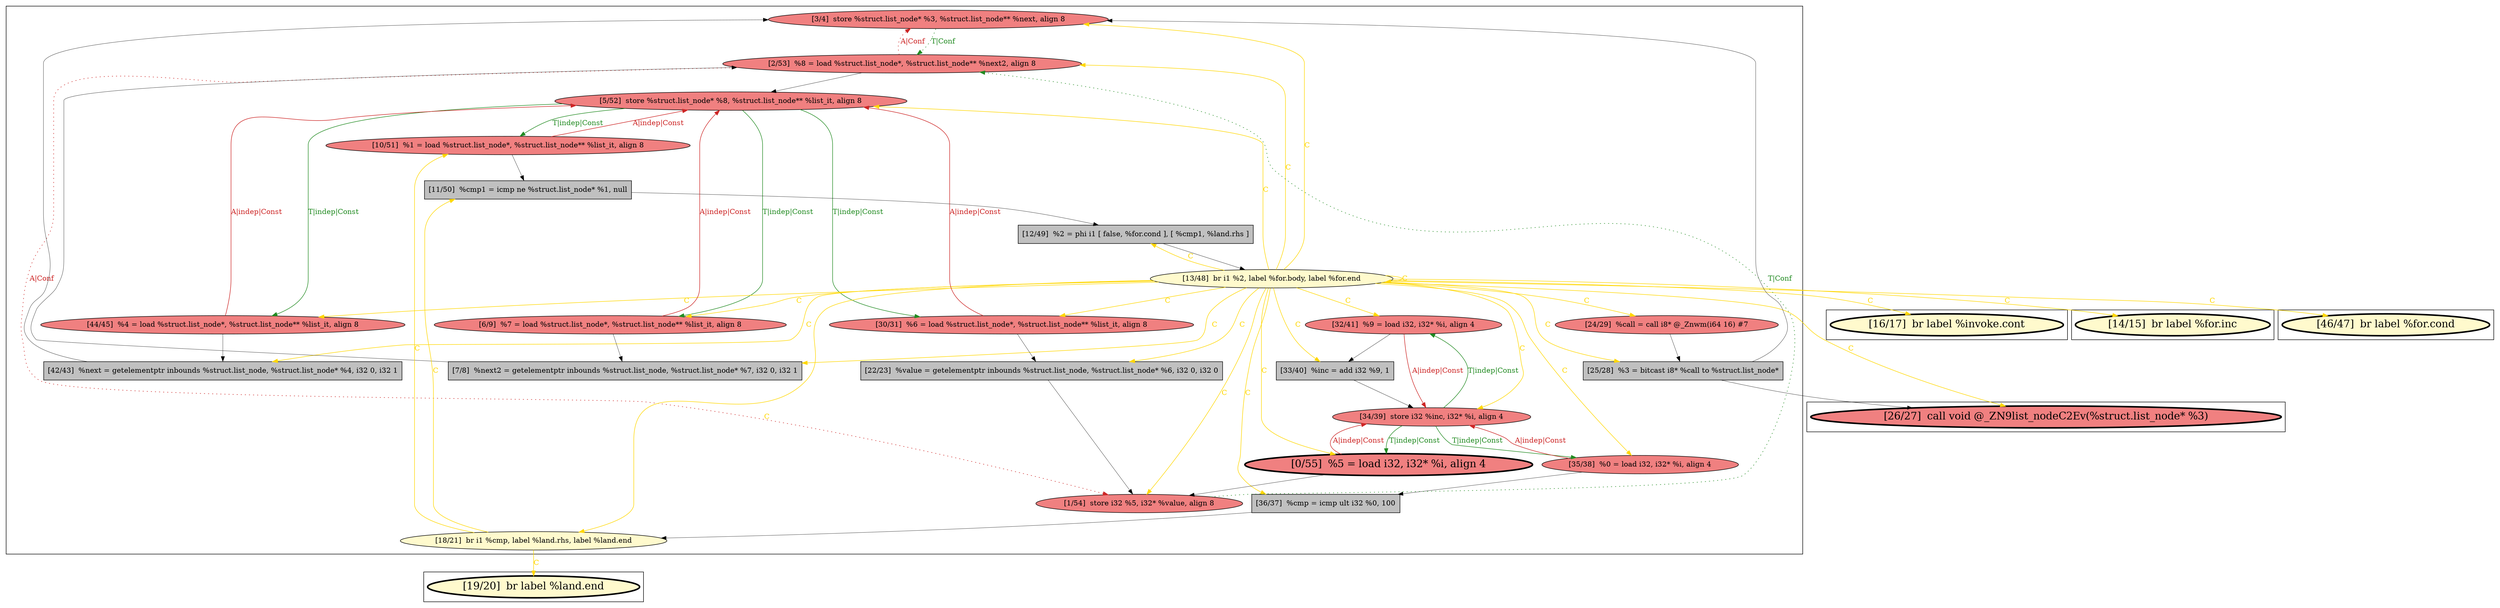 
digraph G {



node301->node299 [style=dotted,color=forestgreen,label="T|Conf",penwidth=1.0,fontcolor=forestgreen ]
node299->node301 [style=dotted,color=firebrick3,label="A|Conf",penwidth=1.0,fontcolor=firebrick3 ]
node297->node306 [style=solid,color=forestgreen,label="T|indep|Const",penwidth=1.0,fontcolor=forestgreen ]
node300->node285 [style=solid,color=black,label="",penwidth=0.5,fontcolor=black ]
node302->node297 [style=solid,color=firebrick3,label="A|indep|Const",penwidth=1.0,fontcolor=firebrick3 ]
node306->node297 [style=solid,color=firebrick3,label="A|indep|Const",penwidth=1.0,fontcolor=firebrick3 ]
node297->node302 [style=solid,color=forestgreen,label="T|indep|Const",penwidth=1.0,fontcolor=forestgreen ]
node295->node286 [style=solid,color=forestgreen,label="T|indep|Const",penwidth=1.0,fontcolor=forestgreen ]
node294->node299 [style=solid,color=gold,label="C",penwidth=1.0,fontcolor=gold ]
node303->node301 [style=solid,color=black,label="",penwidth=0.5,fontcolor=black ]
node295->node293 [style=solid,color=forestgreen,label="T|indep|Const",penwidth=1.0,fontcolor=forestgreen ]
node302->node291 [style=solid,color=black,label="",penwidth=0.5,fontcolor=black ]
node294->node296 [style=solid,color=gold,label="C",penwidth=1.0,fontcolor=gold ]
node294->node294 [style=solid,color=gold,label="C",penwidth=1.0,fontcolor=gold ]
node292->node294 [style=solid,color=black,label="",penwidth=0.5,fontcolor=black ]
node294->node292 [style=solid,color=gold,label="C",penwidth=1.0,fontcolor=gold ]
node307->node298 [style=solid,color=black,label="",penwidth=0.5,fontcolor=black ]
node295->node300 [style=solid,color=forestgreen,label="T|indep|Const",penwidth=1.0,fontcolor=forestgreen ]
node300->node295 [style=solid,color=firebrick3,label="A|indep|Const",penwidth=1.0,fontcolor=firebrick3 ]
node296->node301 [style=solid,color=black,label="",penwidth=0.5,fontcolor=black ]
node290->node299 [style=dotted,color=forestgreen,label="T|Conf",penwidth=1.0,fontcolor=forestgreen ]
node289->node304 [style=solid,color=black,label="",penwidth=0.5,fontcolor=black ]
node291->node292 [style=solid,color=black,label="",penwidth=0.5,fontcolor=black ]
node307->node297 [style=solid,color=firebrick3,label="A|indep|Const",penwidth=1.0,fontcolor=firebrick3 ]
node294->node284 [style=solid,color=gold,label="C",penwidth=1.0,fontcolor=gold ]
node288->node291 [style=solid,color=gold,label="C",penwidth=1.0,fontcolor=gold ]
node294->node305 [style=solid,color=gold,label="C",penwidth=1.0,fontcolor=gold ]
node299->node297 [style=solid,color=black,label="",penwidth=0.5,fontcolor=black ]
node297->node307 [style=solid,color=forestgreen,label="T|indep|Const",penwidth=1.0,fontcolor=forestgreen ]
node294->node286 [style=solid,color=gold,label="C",penwidth=1.0,fontcolor=gold ]
node288->node302 [style=solid,color=gold,label="C",penwidth=1.0,fontcolor=gold ]
node294->node304 [style=solid,color=gold,label="C",penwidth=1.0,fontcolor=gold ]
node294->node303 [style=solid,color=gold,label="C",penwidth=1.0,fontcolor=gold ]
node286->node295 [style=solid,color=firebrick3,label="A|indep|Const",penwidth=1.0,fontcolor=firebrick3 ]
node294->node301 [style=solid,color=gold,label="C",penwidth=1.0,fontcolor=gold ]
node294->node295 [style=solid,color=gold,label="C",penwidth=1.0,fontcolor=gold ]
node294->node282 [style=solid,color=gold,label="C",penwidth=1.0,fontcolor=gold ]
node294->node293 [style=solid,color=gold,label="C",penwidth=1.0,fontcolor=gold ]
node294->node287 [style=solid,color=gold,label="C",penwidth=1.0,fontcolor=gold ]
node294->node300 [style=solid,color=gold,label="C",penwidth=1.0,fontcolor=gold ]
node294->node285 [style=solid,color=gold,label="C",penwidth=1.0,fontcolor=gold ]
node294->node281 [style=solid,color=gold,label="C",penwidth=1.0,fontcolor=gold ]
node294->node297 [style=solid,color=gold,label="C",penwidth=1.0,fontcolor=gold ]
node299->node290 [style=dotted,color=firebrick3,label="A|Conf",penwidth=1.0,fontcolor=firebrick3 ]
node294->node288 [style=solid,color=gold,label="C",penwidth=1.0,fontcolor=gold ]
node294->node298 [style=solid,color=gold,label="C",penwidth=1.0,fontcolor=gold ]
node294->node289 [style=solid,color=gold,label="C",penwidth=1.0,fontcolor=gold ]
node288->node283 [style=solid,color=gold,label="C",penwidth=1.0,fontcolor=gold ]
node294->node307 [style=solid,color=gold,label="C",penwidth=1.0,fontcolor=gold ]
node293->node295 [style=solid,color=firebrick3,label="A|indep|Const",penwidth=1.0,fontcolor=firebrick3 ]
node306->node303 [style=solid,color=black,label="",penwidth=0.5,fontcolor=black ]
node293->node290 [style=solid,color=black,label="",penwidth=0.5,fontcolor=black ]
node286->node287 [style=solid,color=black,label="",penwidth=0.5,fontcolor=black ]
node298->node299 [style=solid,color=black,label="",penwidth=0.5,fontcolor=black ]
node294->node306 [style=solid,color=gold,label="C",penwidth=1.0,fontcolor=gold ]
node296->node284 [style=solid,color=black,label="",penwidth=0.5,fontcolor=black ]
node294->node290 [style=solid,color=gold,label="C",penwidth=1.0,fontcolor=gold ]
node304->node290 [style=solid,color=black,label="",penwidth=0.5,fontcolor=black ]
node289->node297 [style=solid,color=firebrick3,label="A|indep|Const",penwidth=1.0,fontcolor=firebrick3 ]
node297->node289 [style=solid,color=forestgreen,label="T|indep|Const",penwidth=1.0,fontcolor=forestgreen ]
node294->node308 [style=solid,color=gold,label="C",penwidth=1.0,fontcolor=gold ]
node287->node288 [style=solid,color=black,label="",penwidth=0.5,fontcolor=black ]
node285->node295 [style=solid,color=black,label="",penwidth=0.5,fontcolor=black ]
node305->node296 [style=solid,color=black,label="",penwidth=0.5,fontcolor=black ]


subgraph cluster4 {


node303 [fillcolor=grey,label="[42/43]  %next = getelementptr inbounds %struct.list_node, %struct.list_node* %4, i32 0, i32 1",shape=rectangle,style=filled ]
node306 [fillcolor=lightcoral,label="[44/45]  %4 = load %struct.list_node*, %struct.list_node** %list_it, align 8",shape=ellipse,style=filled ]
node301 [fillcolor=lightcoral,label="[3/4]  store %struct.list_node* %3, %struct.list_node** %next, align 8",shape=ellipse,style=filled ]
node289 [fillcolor=lightcoral,label="[30/31]  %6 = load %struct.list_node*, %struct.list_node** %list_it, align 8",shape=ellipse,style=filled ]
node293 [penwidth=3.0,fontsize=20,fillcolor=lightcoral,label="[0/55]  %5 = load i32, i32* %i, align 4",shape=ellipse,style=filled ]
node290 [fillcolor=lightcoral,label="[1/54]  store i32 %5, i32* %value, align 8",shape=ellipse,style=filled ]
node295 [fillcolor=lightcoral,label="[34/39]  store i32 %inc, i32* %i, align 4",shape=ellipse,style=filled ]
node307 [fillcolor=lightcoral,label="[6/9]  %7 = load %struct.list_node*, %struct.list_node** %list_it, align 8",shape=ellipse,style=filled ]
node302 [fillcolor=lightcoral,label="[10/51]  %1 = load %struct.list_node*, %struct.list_node** %list_it, align 8",shape=ellipse,style=filled ]
node288 [fillcolor=lemonchiffon,label="[18/21]  br i1 %cmp, label %land.rhs, label %land.end",shape=ellipse,style=filled ]
node297 [fillcolor=lightcoral,label="[5/52]  store %struct.list_node* %8, %struct.list_node** %list_it, align 8",shape=ellipse,style=filled ]
node285 [fillcolor=grey,label="[33/40]  %inc = add i32 %9, 1",shape=rectangle,style=filled ]
node304 [fillcolor=grey,label="[22/23]  %value = getelementptr inbounds %struct.list_node, %struct.list_node* %6, i32 0, i32 0",shape=rectangle,style=filled ]
node287 [fillcolor=grey,label="[36/37]  %cmp = icmp ult i32 %0, 100",shape=rectangle,style=filled ]
node286 [fillcolor=lightcoral,label="[35/38]  %0 = load i32, i32* %i, align 4",shape=ellipse,style=filled ]
node291 [fillcolor=grey,label="[11/50]  %cmp1 = icmp ne %struct.list_node* %1, null",shape=rectangle,style=filled ]
node294 [fillcolor=lemonchiffon,label="[13/48]  br i1 %2, label %for.body, label %for.end",shape=ellipse,style=filled ]
node298 [fillcolor=grey,label="[7/8]  %next2 = getelementptr inbounds %struct.list_node, %struct.list_node* %7, i32 0, i32 1",shape=rectangle,style=filled ]
node299 [fillcolor=lightcoral,label="[2/53]  %8 = load %struct.list_node*, %struct.list_node** %next2, align 8",shape=ellipse,style=filled ]
node292 [fillcolor=grey,label="[12/49]  %2 = phi i1 [ false, %for.cond ], [ %cmp1, %land.rhs ]",shape=rectangle,style=filled ]
node296 [fillcolor=grey,label="[25/28]  %3 = bitcast i8* %call to %struct.list_node*",shape=rectangle,style=filled ]
node305 [fillcolor=lightcoral,label="[24/29]  %call = call i8* @_Znwm(i64 16) #7",shape=ellipse,style=filled ]
node300 [fillcolor=lightcoral,label="[32/41]  %9 = load i32, i32* %i, align 4",shape=ellipse,style=filled ]



}

subgraph cluster3 {


node284 [penwidth=3.0,fontsize=20,fillcolor=lightcoral,label="[26/27]  call void @_ZN9list_nodeC2Ev(%struct.list_node* %3)",shape=ellipse,style=filled ]



}

subgraph cluster2 {


node283 [penwidth=3.0,fontsize=20,fillcolor=lemonchiffon,label="[19/20]  br label %land.end",shape=ellipse,style=filled ]



}

subgraph cluster5 {


node308 [penwidth=3.0,fontsize=20,fillcolor=lemonchiffon,label="[46/47]  br label %for.cond",shape=ellipse,style=filled ]



}

subgraph cluster0 {


node281 [penwidth=3.0,fontsize=20,fillcolor=lemonchiffon,label="[14/15]  br label %for.inc",shape=ellipse,style=filled ]



}

subgraph cluster1 {


node282 [penwidth=3.0,fontsize=20,fillcolor=lemonchiffon,label="[16/17]  br label %invoke.cont",shape=ellipse,style=filled ]



}

}
